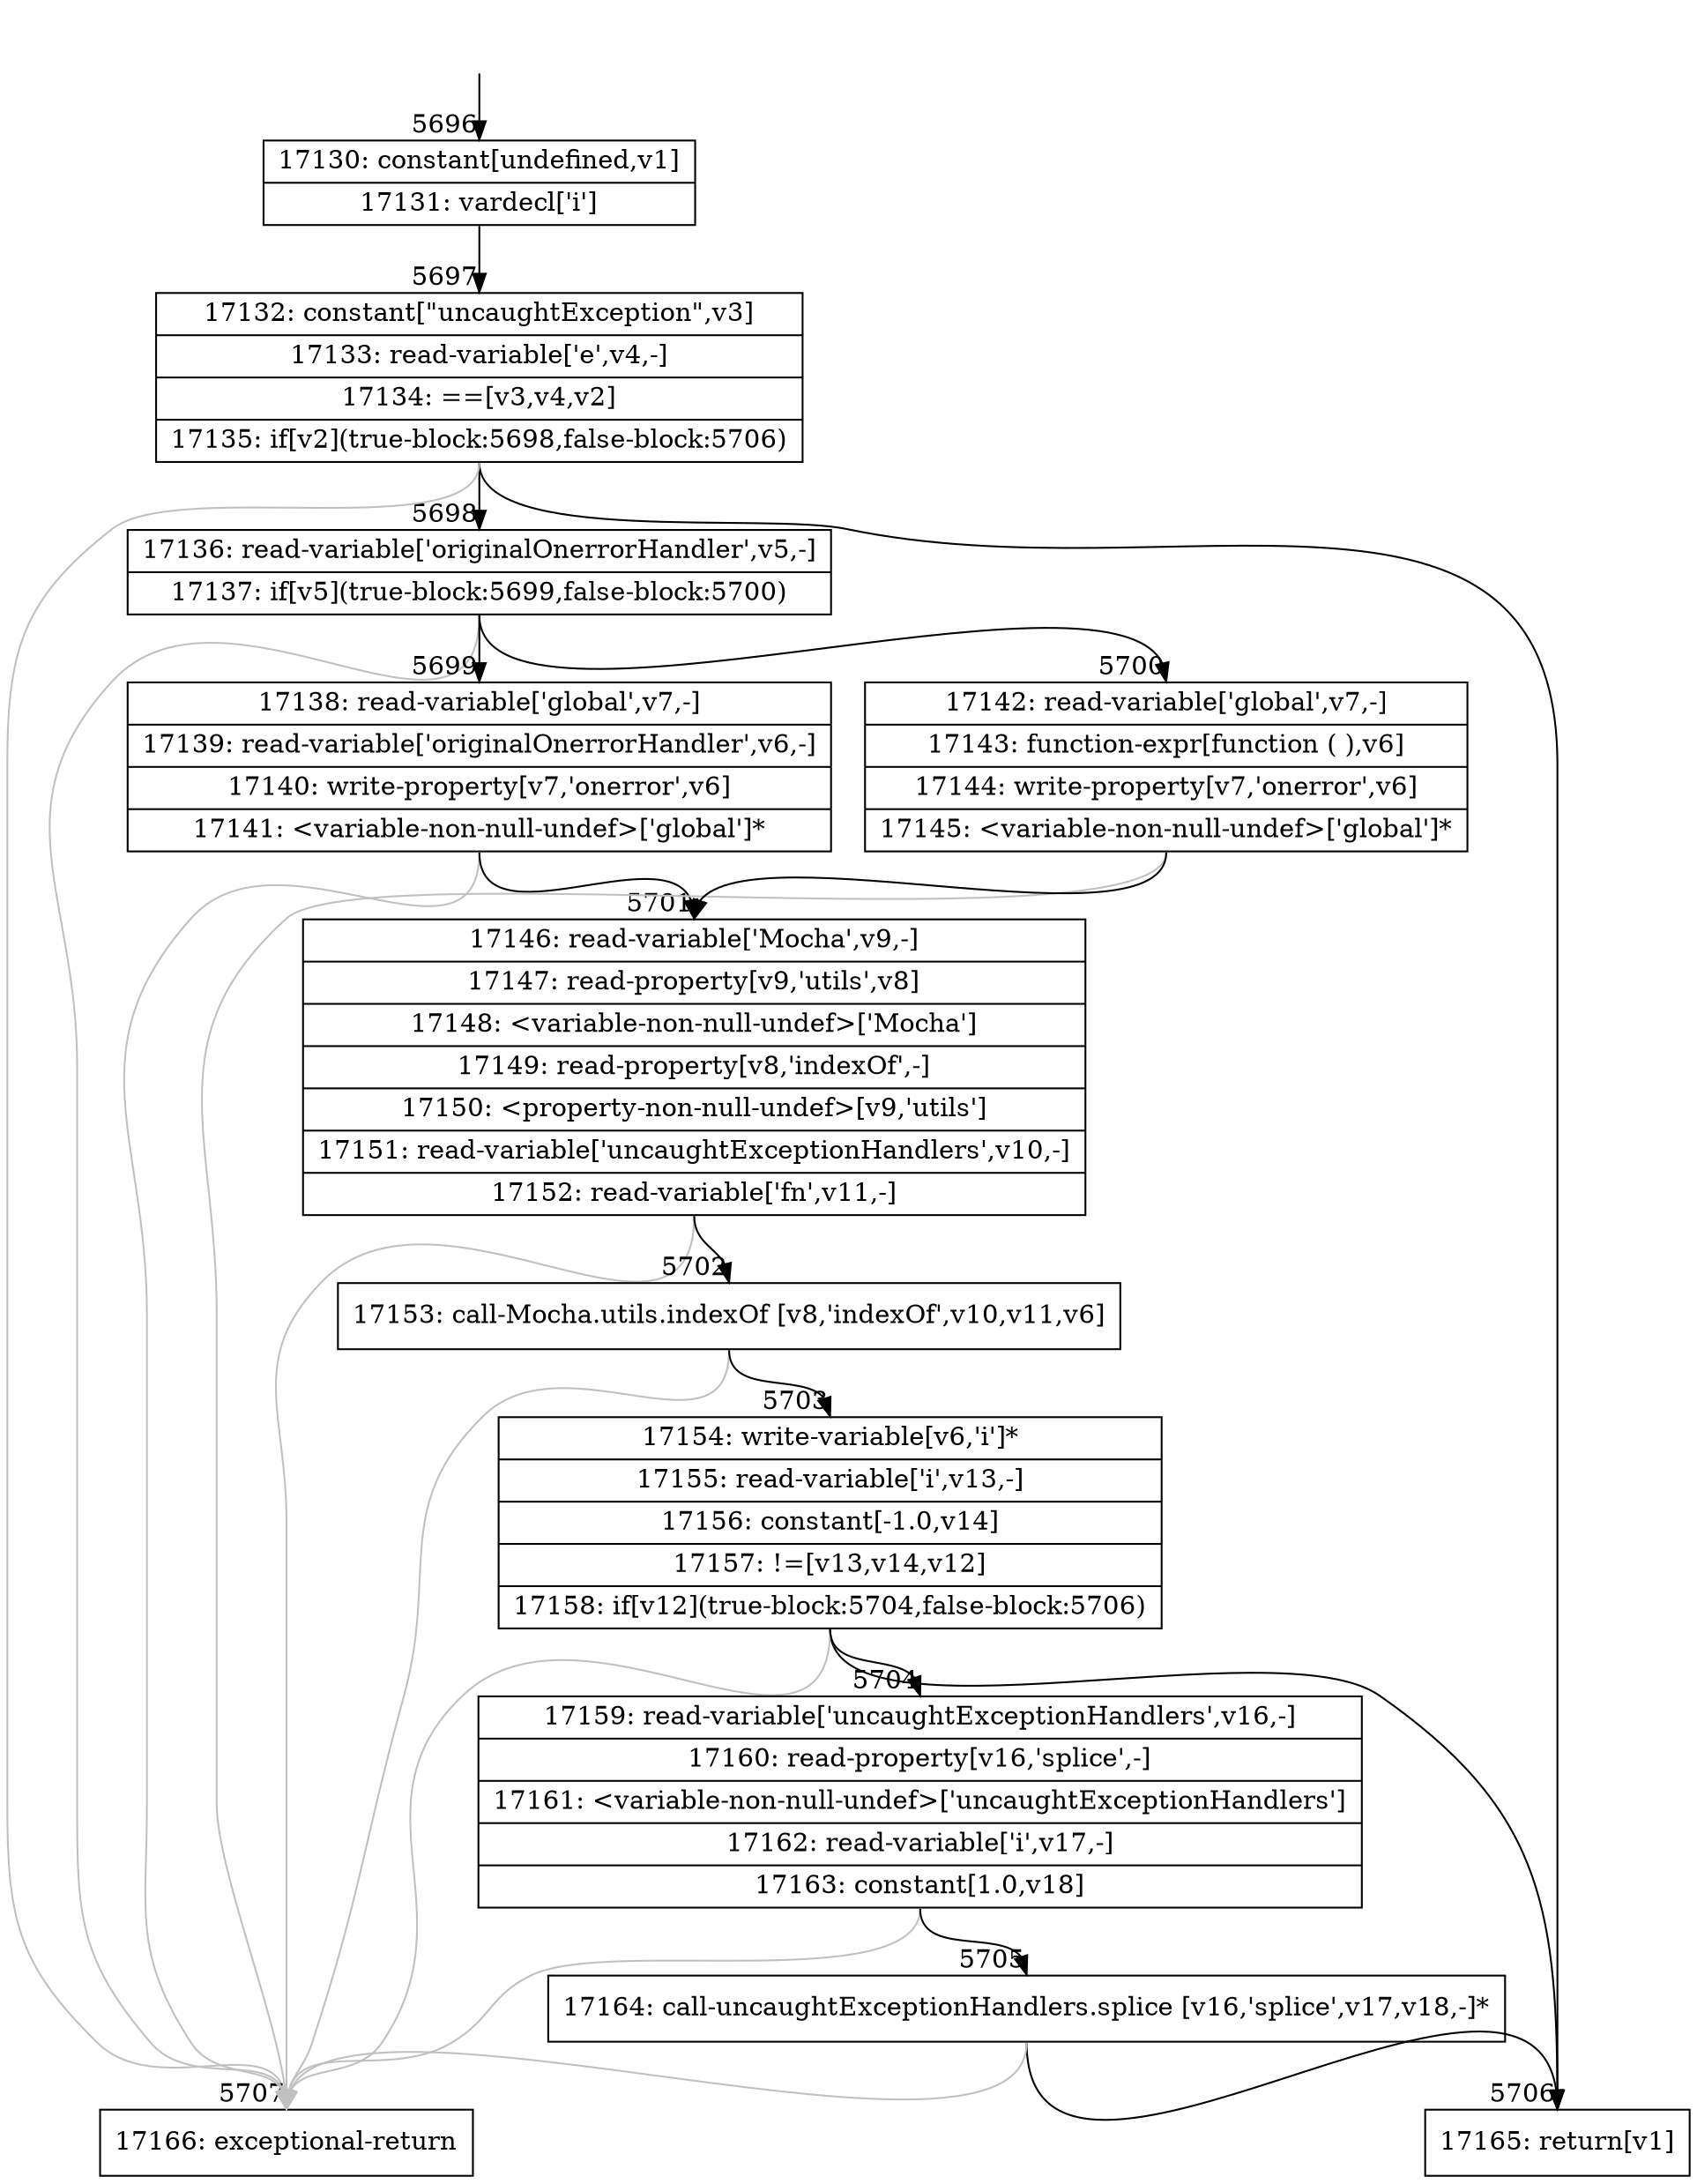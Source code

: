 digraph {
rankdir="TD"
BB_entry485[shape=none,label=""];
BB_entry485 -> BB5696 [tailport=s, headport=n, headlabel="    5696"]
BB5696 [shape=record label="{17130: constant[undefined,v1]|17131: vardecl['i']}" ] 
BB5696 -> BB5697 [tailport=s, headport=n, headlabel="      5697"]
BB5697 [shape=record label="{17132: constant[\"uncaughtException\",v3]|17133: read-variable['e',v4,-]|17134: ==[v3,v4,v2]|17135: if[v2](true-block:5698,false-block:5706)}" ] 
BB5697 -> BB5698 [tailport=s, headport=n, headlabel="      5698"]
BB5697 -> BB5706 [tailport=s, headport=n, headlabel="      5706"]
BB5697 -> BB5707 [tailport=s, headport=n, color=gray, headlabel="      5707"]
BB5698 [shape=record label="{17136: read-variable['originalOnerrorHandler',v5,-]|17137: if[v5](true-block:5699,false-block:5700)}" ] 
BB5698 -> BB5699 [tailport=s, headport=n, headlabel="      5699"]
BB5698 -> BB5700 [tailport=s, headport=n, headlabel="      5700"]
BB5698 -> BB5707 [tailport=s, headport=n, color=gray]
BB5699 [shape=record label="{17138: read-variable['global',v7,-]|17139: read-variable['originalOnerrorHandler',v6,-]|17140: write-property[v7,'onerror',v6]|17141: \<variable-non-null-undef\>['global']*}" ] 
BB5699 -> BB5701 [tailport=s, headport=n, headlabel="      5701"]
BB5699 -> BB5707 [tailport=s, headport=n, color=gray]
BB5700 [shape=record label="{17142: read-variable['global',v7,-]|17143: function-expr[function ( ),v6]|17144: write-property[v7,'onerror',v6]|17145: \<variable-non-null-undef\>['global']*}" ] 
BB5700 -> BB5701 [tailport=s, headport=n]
BB5700 -> BB5707 [tailport=s, headport=n, color=gray]
BB5701 [shape=record label="{17146: read-variable['Mocha',v9,-]|17147: read-property[v9,'utils',v8]|17148: \<variable-non-null-undef\>['Mocha']|17149: read-property[v8,'indexOf',-]|17150: \<property-non-null-undef\>[v9,'utils']|17151: read-variable['uncaughtExceptionHandlers',v10,-]|17152: read-variable['fn',v11,-]}" ] 
BB5701 -> BB5702 [tailport=s, headport=n, headlabel="      5702"]
BB5701 -> BB5707 [tailport=s, headport=n, color=gray]
BB5702 [shape=record label="{17153: call-Mocha.utils.indexOf [v8,'indexOf',v10,v11,v6]}" ] 
BB5702 -> BB5703 [tailport=s, headport=n, headlabel="      5703"]
BB5702 -> BB5707 [tailport=s, headport=n, color=gray]
BB5703 [shape=record label="{17154: write-variable[v6,'i']*|17155: read-variable['i',v13,-]|17156: constant[-1.0,v14]|17157: !=[v13,v14,v12]|17158: if[v12](true-block:5704,false-block:5706)}" ] 
BB5703 -> BB5704 [tailport=s, headport=n, headlabel="      5704"]
BB5703 -> BB5706 [tailport=s, headport=n]
BB5703 -> BB5707 [tailport=s, headport=n, color=gray]
BB5704 [shape=record label="{17159: read-variable['uncaughtExceptionHandlers',v16,-]|17160: read-property[v16,'splice',-]|17161: \<variable-non-null-undef\>['uncaughtExceptionHandlers']|17162: read-variable['i',v17,-]|17163: constant[1.0,v18]}" ] 
BB5704 -> BB5705 [tailport=s, headport=n, headlabel="      5705"]
BB5704 -> BB5707 [tailport=s, headport=n, color=gray]
BB5705 [shape=record label="{17164: call-uncaughtExceptionHandlers.splice [v16,'splice',v17,v18,-]*}" ] 
BB5705 -> BB5706 [tailport=s, headport=n]
BB5705 -> BB5707 [tailport=s, headport=n, color=gray]
BB5706 [shape=record label="{17165: return[v1]}" ] 
BB5707 [shape=record label="{17166: exceptional-return}" ] 
//#$~ 6447
}
